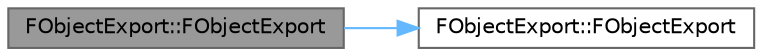 digraph "FObjectExport::FObjectExport"
{
 // INTERACTIVE_SVG=YES
 // LATEX_PDF_SIZE
  bgcolor="transparent";
  edge [fontname=Helvetica,fontsize=10,labelfontname=Helvetica,labelfontsize=10];
  node [fontname=Helvetica,fontsize=10,shape=box,height=0.2,width=0.4];
  rankdir="LR";
  Node1 [id="Node000001",label="FObjectExport::FObjectExport",height=0.2,width=0.4,color="gray40", fillcolor="grey60", style="filled", fontcolor="black",tooltip=" "];
  Node1 -> Node2 [id="edge1_Node000001_Node000002",color="steelblue1",style="solid",tooltip=" "];
  Node2 [id="Node000002",label="FObjectExport::FObjectExport",height=0.2,width=0.4,color="grey40", fillcolor="white", style="filled",URL="$d7/dbc/structFObjectExport.html#aed5cb7e555c04cfae314a0bf32c023c5",tooltip="Constructors."];
}
